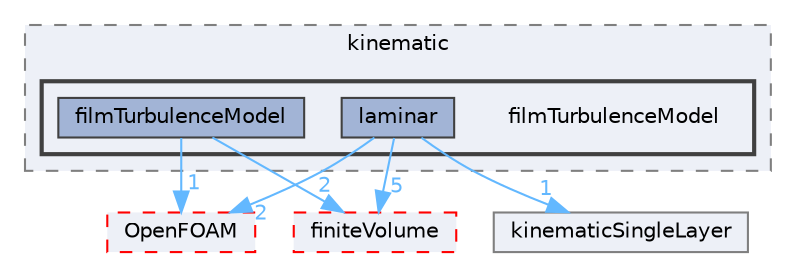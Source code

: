 digraph "src/regionModels/surfaceFilmModels/submodels/kinematic/filmTurbulenceModel"
{
 // LATEX_PDF_SIZE
  bgcolor="transparent";
  edge [fontname=Helvetica,fontsize=10,labelfontname=Helvetica,labelfontsize=10];
  node [fontname=Helvetica,fontsize=10,shape=box,height=0.2,width=0.4];
  compound=true
  subgraph clusterdir_748187a7aee928611e312f378f23d627 {
    graph [ bgcolor="#edf0f7", pencolor="grey50", label="kinematic", fontname=Helvetica,fontsize=10 style="filled,dashed", URL="dir_748187a7aee928611e312f378f23d627.html",tooltip=""]
  subgraph clusterdir_2b2dea865c84b31052d0fc43d896a5fc {
    graph [ bgcolor="#edf0f7", pencolor="grey25", label="", fontname=Helvetica,fontsize=10 style="filled,bold", URL="dir_2b2dea865c84b31052d0fc43d896a5fc.html",tooltip=""]
    dir_2b2dea865c84b31052d0fc43d896a5fc [shape=plaintext, label="filmTurbulenceModel"];
  dir_a7c16cc3d1d530ee5f2eb7ff7aefbcc7 [label="filmTurbulenceModel", fillcolor="#a2b4d6", color="grey25", style="filled", URL="dir_a7c16cc3d1d530ee5f2eb7ff7aefbcc7.html",tooltip=""];
  dir_a7cf78e2aad344222e999f680914c853 [label="laminar", fillcolor="#a2b4d6", color="grey25", style="filled", URL="dir_a7cf78e2aad344222e999f680914c853.html",tooltip=""];
  }
  }
  dir_c5473ff19b20e6ec4dfe5c310b3778a8 [label="OpenFOAM", fillcolor="#edf0f7", color="red", style="filled,dashed", URL="dir_c5473ff19b20e6ec4dfe5c310b3778a8.html",tooltip=""];
  dir_9bd15774b555cf7259a6fa18f99fe99b [label="finiteVolume", fillcolor="#edf0f7", color="red", style="filled,dashed", URL="dir_9bd15774b555cf7259a6fa18f99fe99b.html",tooltip=""];
  dir_1c60e658c3548753b29433c6c9718fd3 [label="kinematicSingleLayer", fillcolor="#edf0f7", color="grey50", style="filled", URL="dir_1c60e658c3548753b29433c6c9718fd3.html",tooltip=""];
  dir_a7c16cc3d1d530ee5f2eb7ff7aefbcc7->dir_9bd15774b555cf7259a6fa18f99fe99b [headlabel="2", labeldistance=1.5 headhref="dir_001374_001387.html" href="dir_001374_001387.html" color="steelblue1" fontcolor="steelblue1"];
  dir_a7c16cc3d1d530ee5f2eb7ff7aefbcc7->dir_c5473ff19b20e6ec4dfe5c310b3778a8 [headlabel="1", labeldistance=1.5 headhref="dir_001374_002695.html" href="dir_001374_002695.html" color="steelblue1" fontcolor="steelblue1"];
  dir_a7cf78e2aad344222e999f680914c853->dir_1c60e658c3548753b29433c6c9718fd3 [headlabel="1", labeldistance=1.5 headhref="dir_002083_002026.html" href="dir_002083_002026.html" color="steelblue1" fontcolor="steelblue1"];
  dir_a7cf78e2aad344222e999f680914c853->dir_9bd15774b555cf7259a6fa18f99fe99b [headlabel="5", labeldistance=1.5 headhref="dir_002083_001387.html" href="dir_002083_001387.html" color="steelblue1" fontcolor="steelblue1"];
  dir_a7cf78e2aad344222e999f680914c853->dir_c5473ff19b20e6ec4dfe5c310b3778a8 [headlabel="2", labeldistance=1.5 headhref="dir_002083_002695.html" href="dir_002083_002695.html" color="steelblue1" fontcolor="steelblue1"];
}
